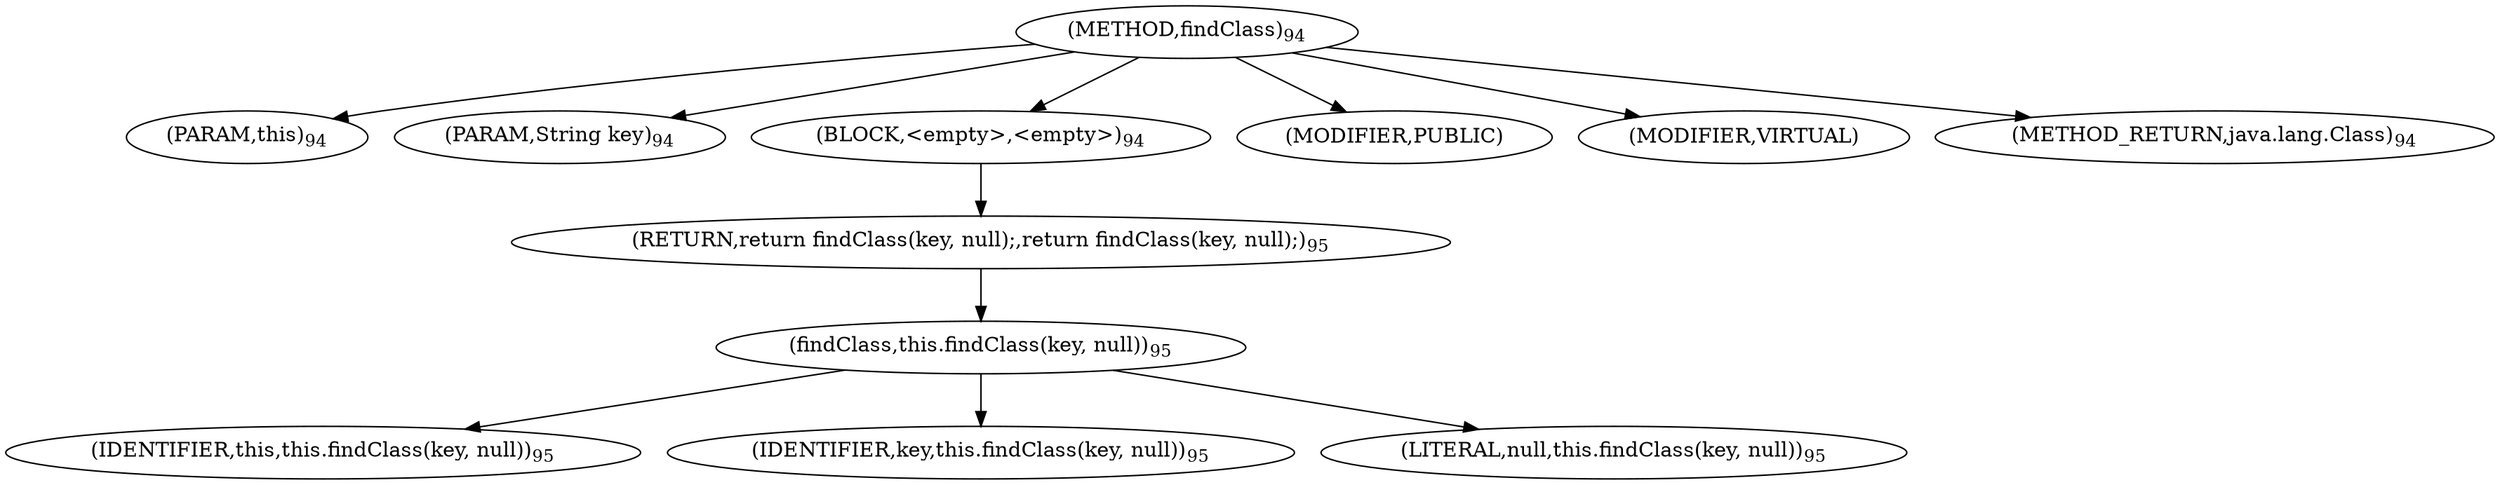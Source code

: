 digraph "findClass" {  
"244" [label = <(METHOD,findClass)<SUB>94</SUB>> ]
"25" [label = <(PARAM,this)<SUB>94</SUB>> ]
"245" [label = <(PARAM,String key)<SUB>94</SUB>> ]
"246" [label = <(BLOCK,&lt;empty&gt;,&lt;empty&gt;)<SUB>94</SUB>> ]
"247" [label = <(RETURN,return findClass(key, null);,return findClass(key, null);)<SUB>95</SUB>> ]
"248" [label = <(findClass,this.findClass(key, null))<SUB>95</SUB>> ]
"24" [label = <(IDENTIFIER,this,this.findClass(key, null))<SUB>95</SUB>> ]
"249" [label = <(IDENTIFIER,key,this.findClass(key, null))<SUB>95</SUB>> ]
"250" [label = <(LITERAL,null,this.findClass(key, null))<SUB>95</SUB>> ]
"251" [label = <(MODIFIER,PUBLIC)> ]
"252" [label = <(MODIFIER,VIRTUAL)> ]
"253" [label = <(METHOD_RETURN,java.lang.Class)<SUB>94</SUB>> ]
  "244" -> "25" 
  "244" -> "245" 
  "244" -> "246" 
  "244" -> "251" 
  "244" -> "252" 
  "244" -> "253" 
  "246" -> "247" 
  "247" -> "248" 
  "248" -> "24" 
  "248" -> "249" 
  "248" -> "250" 
}
